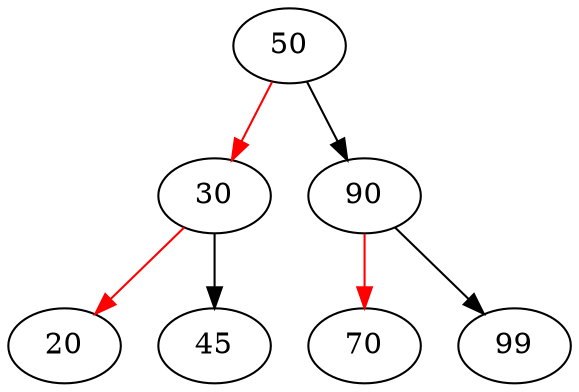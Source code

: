 digraph G{
12280408[label="20"]
12270040[label="30"]
12270040->12280408[color=red]
12270040->12280912
12280912[label="45"]
12271720[label="50"]
12271720->12270040[color=red]
12271720->12279568
12280856[label="70"]
12279568[label="90"]
12279568->12280856[color=red]
12279568->12280016
12280016[label="99"]
}

